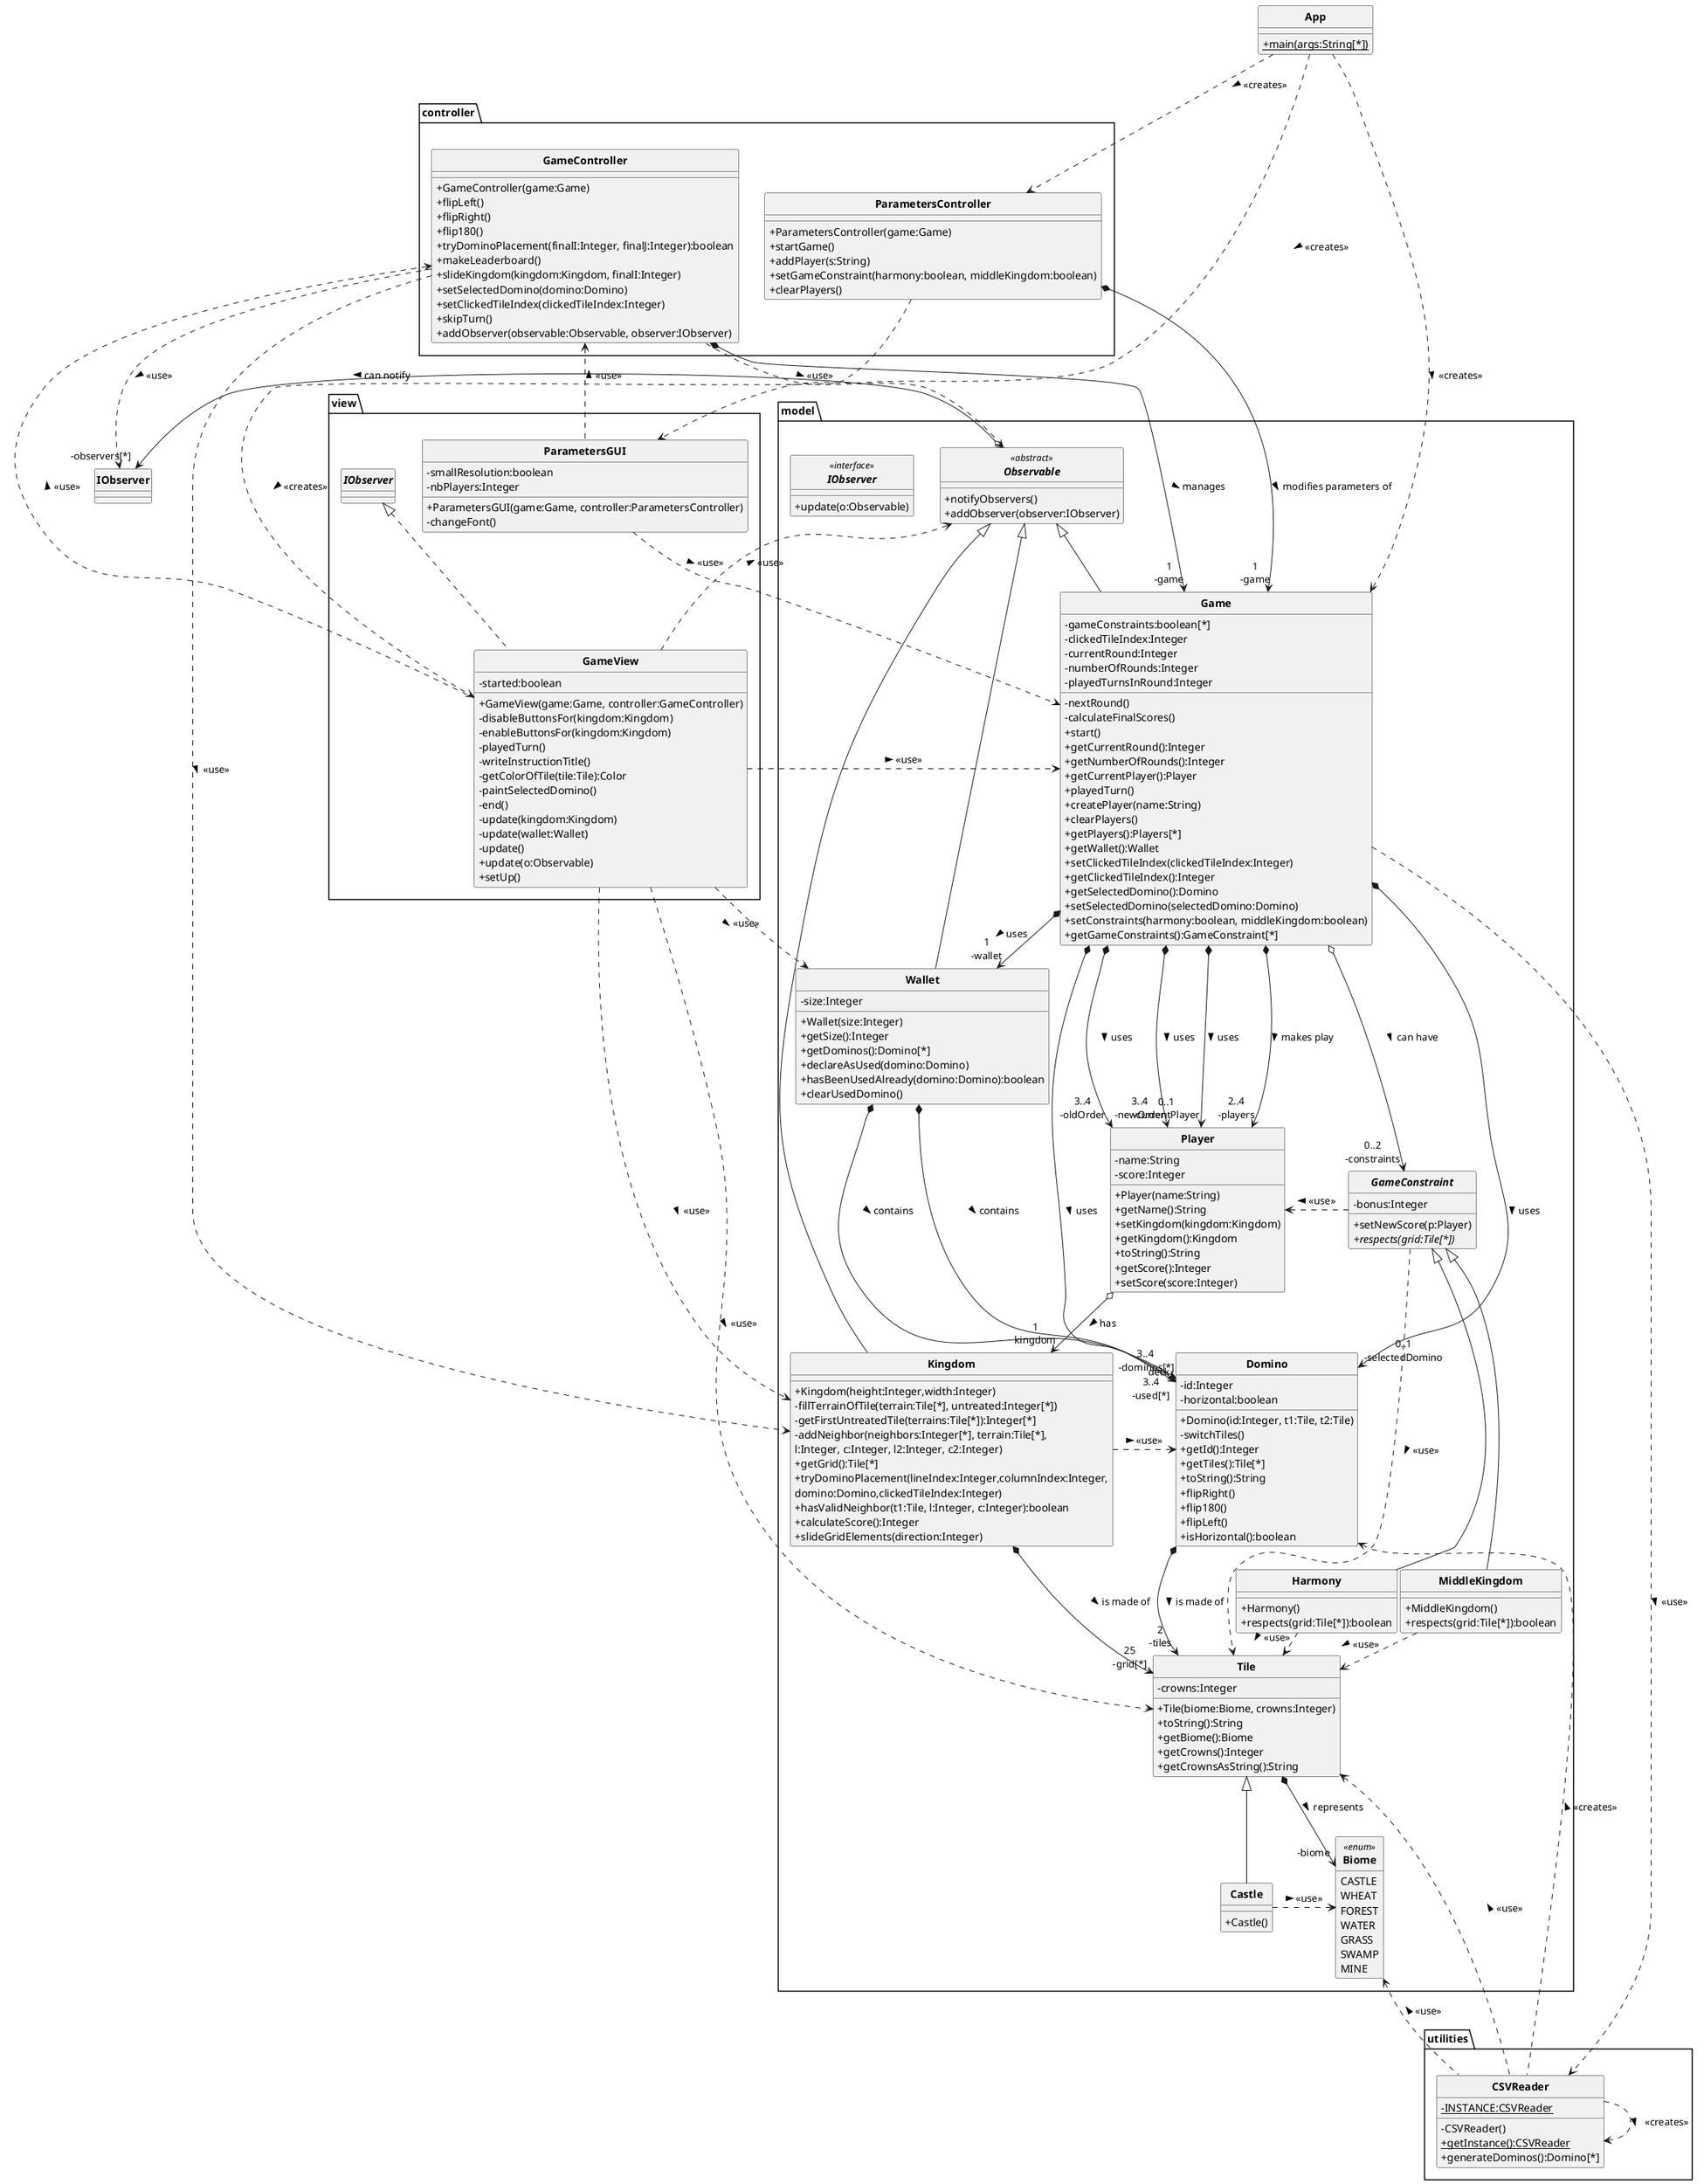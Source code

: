 @startuml

skinparam style strictuml
skinparam classAttributeIconSize 0
skinparam classFontStyle Bold
hide enum methods

package view
{
    class GameView implements IObserver
    {
        -started:boolean

        +GameView(game:Game, controller:GameController)
        -disableButtonsFor(kingdom:Kingdom)
        -enableButtonsFor(kingdom:Kingdom)
        -playedTurn()
        -writeInstructionTitle()
        -getColorOfTile(tile:Tile):Color
        -paintSelectedDomino()
        -end()
        -update(kingdom:Kingdom)
        -update(wallet:Wallet)
        -update()
        +update(o:Observable)
        +setUp()
    }

    class ParametersGUI
    {
        -smallResolution:boolean
        -nbPlayers:Integer

        +ParametersGUI(game:Game, controller:ParametersController)
        -changeFont()
    }
}

package model
{

    enum Biome <<enum>>
    {
        CASTLE
        WHEAT
        FOREST
        WATER
        GRASS
        SWAMP
        MINE
        +parse(s:String):Biome
    }

    class Castle extends Tile
    {
        +Castle()
    }

    class Domino
    {
        -id:Integer
        -horizontal:boolean

        +Domino(id:Integer, t1:Tile, t2:Tile)
        -switchTiles()
        +getId():Integer
        +getTiles():Tile[*]
        +toString():String
        +flipRight()
        +flip180()
        +flipLeft()
        +isHorizontal():boolean
    }

    class Game extends Observable
    {
        -gameConstraints:boolean[*]
        -clickedTileIndex:Integer
        -currentRound:Integer
        -numberOfRounds:Integer
        -playedTurnsInRound:Integer

        -nextRound()
        -calculateFinalScores()
        +start()
        +getCurrentRound():Integer
        +getNumberOfRounds():Integer
        +getCurrentPlayer():Player
        +playedTurn()
        +createPlayer(name:String)
        +clearPlayers()
        +getPlayers():Players[*]
        +getWallet():Wallet
        +setClickedTileIndex(clickedTileIndex:Integer)
        +getClickedTileIndex():Integer
        +getSelectedDomino():Domino
        +setSelectedDomino(selectedDomino:Domino)
        +setConstraints(harmony:boolean, middleKingdom:boolean)
        +getGameConstraints():GameConstraint[*]
    }

    abstract class GameConstraint
    {
        -bonus:Integer
        +setNewScore(p:Player)
        +{abstract} respects(grid:Tile[*])
    }

    class Harmony extends GameConstraint
    {
        +Harmony()
        +respects(grid:Tile[*]):boolean
    }

    interface IObserver <<interface>>
    {
        +update(o:Observable)
    }

    class Kingdom extends Observable
    {
        +Kingdom(height:Integer,width:Integer)
        -fillTerrainOfTile(terrain:Tile[*], untreated:Integer[*])
        -getFirstUntreatedTile(terrains:Tile[*]):Integer[*]
        -addNeighbor(neighbors:Integer[*], terrain:Tile[*],
        l:Integer, c:Integer, l2:Integer, c2:Integer)
        +getGrid():Tile[*]
        +tryDominoPlacement(lineIndex:Integer,columnIndex:Integer,
        domino:Domino,clickedTileIndex:Integer)
        +hasValidNeighbor(t1:Tile, l:Integer, c:Integer):boolean
        +calculateScore():Integer
        +slideGridElements(direction:Integer)
    }

    class MiddleKingdom extends GameConstraint
    {
        +MiddleKingdom()
        +respects(grid:Tile[*]):boolean
    }

    abstract class Observable <<abstract>>
    {
        +notifyObservers()
        +addObserver(observer:IObserver)
    }

    class Player
    {
        -name:String
        -score:Integer

        +Player(name:String)
        +getName():String
        +setKingdom(kingdom:Kingdom)
        +getKingdom():Kingdom
        +toString():String
        +getScore():Integer
        +setScore(score:Integer)
    }

    class Tile
    {
        -crowns:Integer

        +Tile(biome:Biome, crowns:Integer)
        +toString():String
        +getBiome():Biome
        +getCrowns():Integer
        +getCrownsAsString():String
    }

    class Wallet extends Observable
    {
        -size:Integer

        +Wallet(size:Integer)
        +getSize():Integer
        +getDominos():Domino[*]
        +declareAsUsed(domino:Domino)
        +hasBeenUsedAlready(domino:Domino):boolean
        +clearUsedDomino()
    }
}

package controller
{
    class GameController
    {
        +GameController(game:Game)
        +flipLeft()
        +flipRight()
        +flip180()
        +tryDominoPlacement(finalI:Integer, finalJ:Integer):boolean
        +makeLeaderboard()
        +slideKingdom(kingdom:Kingdom, finalI:Integer)
        +setSelectedDomino(domino:Domino)
        +setClickedTileIndex(clickedTileIndex:Integer)
        +skipTurn()
        +addObserver(observable:Observable, observer:IObserver)
    }

    class ParametersController
    {
        +ParametersController(game:Game)
        +startGame()
        +addPlayer(s:String)
        +setGameConstraint(harmony:boolean, middleKingdom:boolean)
        +clearPlayers()
    }
}

package utilities
{
    class CSVReader
    {
        -{static}INSTANCE:CSVReader
        -CSVReader()
        +{static}getInstance():CSVReader
        +generateDominos():Domino[*]
    }
}

class App
{
    +{static}main(args:String[*])
}

'-------------------------------------
App .> Game : > <<creates>>
App ..> ParametersController : > <<creates>>
App .> ParametersGUI : > <<creates>>

'-------------------------------------

ParametersGUI .> Game : > <<use>>
ParametersGUI .up.> GameController : > <<use>>

'-------------------------------------

GameView .> Game : > <<use>>
GameView .up.> GameController : > <<use>>
GameView .> Wallet : > <<use>>
GameView .> Kingdom : > <<use>>
GameView .> Observable : > <<use>>
GameView .> Tile : > <<use>>

'-------------------------------------

CSVReader .up.> Domino : > <<creates>>
CSVReader .up.> Biome : > <<use>>
CSVReader .up.> Tile : > <<use>>
CSVReader .> CSVReader : > <<creates>>

'-------------------------------------

Wallet *-left-> "3..4 \n-dominos[*]" Domino : > contains
Wallet *-> "3..4\n-used[*]" Domino : > contains

'-------------------------------------

Tile *-> "-biome" Biome  : > represents

'-------------------------------------

Player o-down-> "1\nkingdom" Kingdom : > has

'-------------------------------------

Observable o-> "-observers[*]" IObserver : > can notify

'-------------------------------------

MiddleKingdom .right.> Tile : > <<use>>

'-------------------------------------

Kingdom *-down-> "25\n-grid[*]" Tile : > is made of
Kingdom .> Domino : > <<use>>

'-------------------------------------

Harmony .right.> Tile : > <<use>>

'-------------------------------------

GameConstraint .> Player : > <<use>>
GameConstraint .> Tile : > <<use>>

'-------------------------------------

Game *-> "deck" Domino : > uses
Game *--> "2..4\n-players" Player : > makes play
Game o-> "0..2\n-constraints" GameConstraint : > can have
Game *--> "3..4\n-oldOrder" Player : > uses
Game *--> "3..4\n-newOrder" Player : > uses
Game *-left-> "0..1\n-selectedDomino" Domino : > uses
Game *--> "0..1\n-currentPlayer" Player : > uses
Game *-> "1\n-wallet" Wallet : > uses
Game .down.> CSVReader : > <<use>>

'-------------------------------------

Domino *-right-> "2\n-tiles" Tile : > is made of

'-------------------------------------

Castle .> Biome : > <<use>>

'-------------------------------------

ParametersController *-> "1\n-game" Game : > modifies parameters of
ParametersController .> GameView : > <<creates>>

'-------------------------------------

GameController *-> "1\n-game" Game : > manages
GameController .> Kingdom : > <<use>>
GameController .> Observable : > <<use>>
GameController .> IObserver : > <<use>>

@enduml